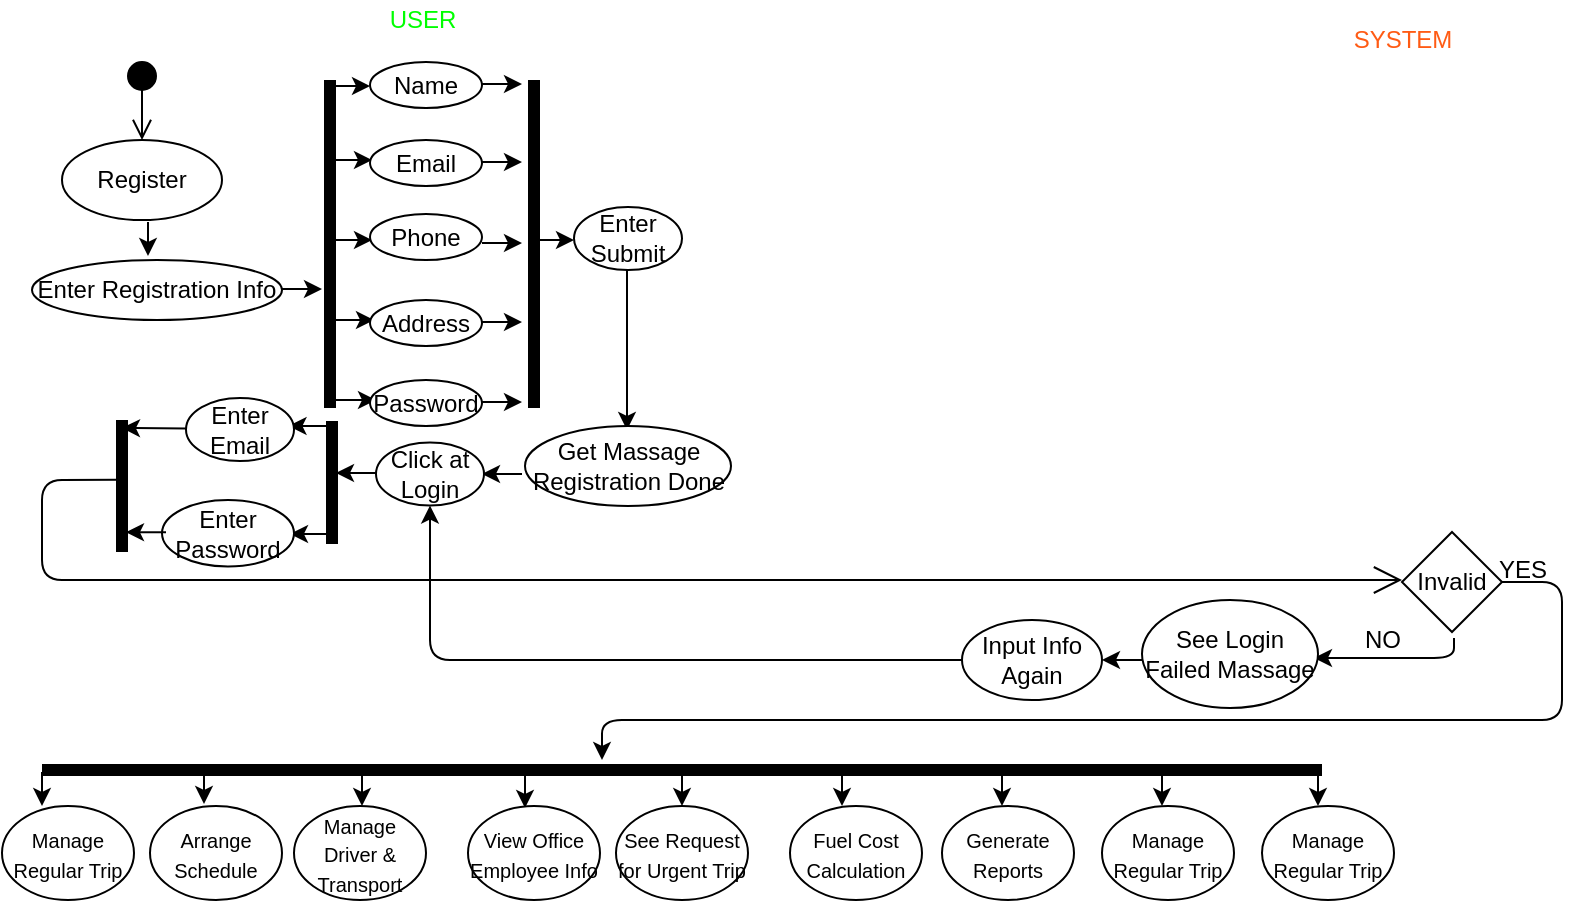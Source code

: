 <mxfile version="14.9.6" type="github">
  <diagram id="HthFx6uO3zYo_ckJuj4v" name="Page-1">
    <mxGraphModel dx="1038" dy="579" grid="1" gridSize="10" guides="1" tooltips="1" connect="1" arrows="1" fold="1" page="1" pageScale="1" pageWidth="827" pageHeight="1169" math="0" shadow="0">
      <root>
        <mxCell id="0" />
        <mxCell id="1" parent="0" />
        <mxCell id="RfUzpFnTfJlXqgFR28xh-3" value="" style="html=1;verticalAlign=bottom;startArrow=circle;startFill=1;endArrow=open;startSize=6;endSize=8;" edge="1" parent="1">
          <mxGeometry width="80" relative="1" as="geometry">
            <mxPoint x="90" y="30" as="sourcePoint" />
            <mxPoint x="90" y="70" as="targetPoint" />
          </mxGeometry>
        </mxCell>
        <mxCell id="RfUzpFnTfJlXqgFR28xh-4" value="Register" style="ellipse;whiteSpace=wrap;html=1;" vertex="1" parent="1">
          <mxGeometry x="50" y="70" width="80" height="40" as="geometry" />
        </mxCell>
        <mxCell id="RfUzpFnTfJlXqgFR28xh-6" value="" style="endArrow=classic;html=1;" edge="1" parent="1">
          <mxGeometry width="50" height="50" relative="1" as="geometry">
            <mxPoint x="93" y="111" as="sourcePoint" />
            <mxPoint x="93" y="128" as="targetPoint" />
          </mxGeometry>
        </mxCell>
        <mxCell id="RfUzpFnTfJlXqgFR28xh-7" value="Enter Registration Info" style="ellipse;whiteSpace=wrap;html=1;" vertex="1" parent="1">
          <mxGeometry x="35" y="130" width="125" height="30" as="geometry" />
        </mxCell>
        <mxCell id="RfUzpFnTfJlXqgFR28xh-8" value="" style="shape=line;html=1;strokeWidth=6;rotation=-90;" vertex="1" parent="1">
          <mxGeometry x="102" y="117" width="164" height="10" as="geometry" />
        </mxCell>
        <mxCell id="RfUzpFnTfJlXqgFR28xh-10" value="" style="endArrow=classic;html=1;" edge="1" parent="1">
          <mxGeometry width="50" height="50" relative="1" as="geometry">
            <mxPoint x="160" y="144.5" as="sourcePoint" />
            <mxPoint x="180" y="144.5" as="targetPoint" />
          </mxGeometry>
        </mxCell>
        <mxCell id="RfUzpFnTfJlXqgFR28xh-11" value="" style="endArrow=classic;html=1;" edge="1" parent="1">
          <mxGeometry width="50" height="50" relative="1" as="geometry">
            <mxPoint x="184" y="43" as="sourcePoint" />
            <mxPoint x="204" y="43" as="targetPoint" />
          </mxGeometry>
        </mxCell>
        <mxCell id="RfUzpFnTfJlXqgFR28xh-12" value="" style="endArrow=classic;html=1;" edge="1" parent="1">
          <mxGeometry width="50" height="50" relative="1" as="geometry">
            <mxPoint x="185" y="80" as="sourcePoint" />
            <mxPoint x="205" y="80" as="targetPoint" />
          </mxGeometry>
        </mxCell>
        <mxCell id="RfUzpFnTfJlXqgFR28xh-13" value="" style="endArrow=classic;html=1;" edge="1" parent="1">
          <mxGeometry width="50" height="50" relative="1" as="geometry">
            <mxPoint x="185" y="120" as="sourcePoint" />
            <mxPoint x="205" y="120" as="targetPoint" />
          </mxGeometry>
        </mxCell>
        <mxCell id="RfUzpFnTfJlXqgFR28xh-14" value="" style="endArrow=classic;html=1;" edge="1" parent="1">
          <mxGeometry width="50" height="50" relative="1" as="geometry">
            <mxPoint x="186" y="160" as="sourcePoint" />
            <mxPoint x="206" y="160" as="targetPoint" />
          </mxGeometry>
        </mxCell>
        <mxCell id="RfUzpFnTfJlXqgFR28xh-15" value="" style="endArrow=classic;html=1;" edge="1" parent="1">
          <mxGeometry width="50" height="50" relative="1" as="geometry">
            <mxPoint x="187" y="200" as="sourcePoint" />
            <mxPoint x="207" y="200" as="targetPoint" />
          </mxGeometry>
        </mxCell>
        <mxCell id="RfUzpFnTfJlXqgFR28xh-16" value="Name" style="ellipse;whiteSpace=wrap;html=1;" vertex="1" parent="1">
          <mxGeometry x="204" y="31" width="56" height="23" as="geometry" />
        </mxCell>
        <mxCell id="RfUzpFnTfJlXqgFR28xh-18" value="Email" style="ellipse;whiteSpace=wrap;html=1;" vertex="1" parent="1">
          <mxGeometry x="204" y="70" width="56" height="23" as="geometry" />
        </mxCell>
        <mxCell id="RfUzpFnTfJlXqgFR28xh-19" value="Phone" style="ellipse;whiteSpace=wrap;html=1;" vertex="1" parent="1">
          <mxGeometry x="204" y="107" width="56" height="23" as="geometry" />
        </mxCell>
        <mxCell id="RfUzpFnTfJlXqgFR28xh-20" value="Address" style="ellipse;whiteSpace=wrap;html=1;" vertex="1" parent="1">
          <mxGeometry x="204" y="150" width="56" height="23" as="geometry" />
        </mxCell>
        <mxCell id="RfUzpFnTfJlXqgFR28xh-21" value="Password" style="ellipse;whiteSpace=wrap;html=1;" vertex="1" parent="1">
          <mxGeometry x="204" y="190" width="56" height="23" as="geometry" />
        </mxCell>
        <mxCell id="RfUzpFnTfJlXqgFR28xh-22" value="" style="endArrow=classic;html=1;" edge="1" parent="1">
          <mxGeometry width="50" height="50" relative="1" as="geometry">
            <mxPoint x="260" y="42" as="sourcePoint" />
            <mxPoint x="280" y="42" as="targetPoint" />
          </mxGeometry>
        </mxCell>
        <mxCell id="RfUzpFnTfJlXqgFR28xh-23" value="" style="endArrow=classic;html=1;" edge="1" parent="1">
          <mxGeometry width="50" height="50" relative="1" as="geometry">
            <mxPoint x="260" y="81" as="sourcePoint" />
            <mxPoint x="280" y="81" as="targetPoint" />
          </mxGeometry>
        </mxCell>
        <mxCell id="RfUzpFnTfJlXqgFR28xh-24" value="" style="endArrow=classic;html=1;" edge="1" parent="1">
          <mxGeometry width="50" height="50" relative="1" as="geometry">
            <mxPoint x="260" y="121.5" as="sourcePoint" />
            <mxPoint x="280" y="121.5" as="targetPoint" />
          </mxGeometry>
        </mxCell>
        <mxCell id="RfUzpFnTfJlXqgFR28xh-25" value="" style="endArrow=classic;html=1;" edge="1" parent="1">
          <mxGeometry width="50" height="50" relative="1" as="geometry">
            <mxPoint x="260" y="161" as="sourcePoint" />
            <mxPoint x="280" y="161" as="targetPoint" />
          </mxGeometry>
        </mxCell>
        <mxCell id="RfUzpFnTfJlXqgFR28xh-26" value="" style="endArrow=classic;html=1;" edge="1" parent="1">
          <mxGeometry width="50" height="50" relative="1" as="geometry">
            <mxPoint x="260" y="201" as="sourcePoint" />
            <mxPoint x="280" y="201" as="targetPoint" />
          </mxGeometry>
        </mxCell>
        <mxCell id="RfUzpFnTfJlXqgFR28xh-27" value="" style="shape=line;html=1;strokeWidth=6;rotation=-90;" vertex="1" parent="1">
          <mxGeometry x="204" y="117" width="164" height="10" as="geometry" />
        </mxCell>
        <mxCell id="RfUzpFnTfJlXqgFR28xh-28" value="" style="endArrow=classic;html=1;" edge="1" parent="1">
          <mxGeometry width="50" height="50" relative="1" as="geometry">
            <mxPoint x="286" y="120" as="sourcePoint" />
            <mxPoint x="306" y="120" as="targetPoint" />
          </mxGeometry>
        </mxCell>
        <mxCell id="RfUzpFnTfJlXqgFR28xh-29" value="Enter Submit" style="ellipse;whiteSpace=wrap;html=1;" vertex="1" parent="1">
          <mxGeometry x="306" y="103.5" width="54" height="31.5" as="geometry" />
        </mxCell>
        <mxCell id="RfUzpFnTfJlXqgFR28xh-30" value="" style="endArrow=classic;html=1;" edge="1" parent="1">
          <mxGeometry width="50" height="50" relative="1" as="geometry">
            <mxPoint x="332.5" y="135" as="sourcePoint" />
            <mxPoint x="332.5" y="215" as="targetPoint" />
          </mxGeometry>
        </mxCell>
        <mxCell id="RfUzpFnTfJlXqgFR28xh-31" value="Get Massage Registration Done" style="ellipse;whiteSpace=wrap;html=1;" vertex="1" parent="1">
          <mxGeometry x="281.5" y="213" width="103" height="40" as="geometry" />
        </mxCell>
        <mxCell id="RfUzpFnTfJlXqgFR28xh-32" value="" style="endArrow=classic;html=1;" edge="1" parent="1">
          <mxGeometry width="50" height="50" relative="1" as="geometry">
            <mxPoint x="280" y="237" as="sourcePoint" />
            <mxPoint x="260" y="237" as="targetPoint" />
          </mxGeometry>
        </mxCell>
        <mxCell id="RfUzpFnTfJlXqgFR28xh-33" value="Click at Login" style="ellipse;whiteSpace=wrap;html=1;" vertex="1" parent="1">
          <mxGeometry x="207" y="221.25" width="54" height="31.5" as="geometry" />
        </mxCell>
        <mxCell id="RfUzpFnTfJlXqgFR28xh-34" value="" style="endArrow=classic;html=1;" edge="1" parent="1">
          <mxGeometry width="50" height="50" relative="1" as="geometry">
            <mxPoint x="207" y="236.5" as="sourcePoint" />
            <mxPoint x="187" y="236.5" as="targetPoint" />
          </mxGeometry>
        </mxCell>
        <mxCell id="RfUzpFnTfJlXqgFR28xh-35" value="" style="shape=line;html=1;strokeWidth=6;rotation=-90;" vertex="1" parent="1">
          <mxGeometry x="154.25" y="236.25" width="61.5" height="10" as="geometry" />
        </mxCell>
        <mxCell id="RfUzpFnTfJlXqgFR28xh-36" value="" style="endArrow=classic;html=1;" edge="1" parent="1">
          <mxGeometry width="50" height="50" relative="1" as="geometry">
            <mxPoint x="183.25" y="213" as="sourcePoint" />
            <mxPoint x="163.25" y="213" as="targetPoint" />
          </mxGeometry>
        </mxCell>
        <mxCell id="RfUzpFnTfJlXqgFR28xh-37" value="" style="endArrow=classic;html=1;" edge="1" parent="1">
          <mxGeometry width="50" height="50" relative="1" as="geometry">
            <mxPoint x="184" y="267" as="sourcePoint" />
            <mxPoint x="164" y="267" as="targetPoint" />
          </mxGeometry>
        </mxCell>
        <mxCell id="RfUzpFnTfJlXqgFR28xh-38" value="Enter Email" style="ellipse;whiteSpace=wrap;html=1;" vertex="1" parent="1">
          <mxGeometry x="112" y="199" width="54" height="31.5" as="geometry" />
        </mxCell>
        <mxCell id="RfUzpFnTfJlXqgFR28xh-39" value="Enter Password" style="ellipse;whiteSpace=wrap;html=1;" vertex="1" parent="1">
          <mxGeometry x="100" y="250" width="66" height="33.25" as="geometry" />
        </mxCell>
        <mxCell id="RfUzpFnTfJlXqgFR28xh-40" value="" style="shape=line;html=1;strokeWidth=6;rotation=-90;" vertex="1" parent="1">
          <mxGeometry x="47" y="238" width="66" height="10" as="geometry" />
        </mxCell>
        <mxCell id="RfUzpFnTfJlXqgFR28xh-41" value="" style="endArrow=classic;html=1;" edge="1" parent="1">
          <mxGeometry width="50" height="50" relative="1" as="geometry">
            <mxPoint x="112" y="214.25" as="sourcePoint" />
            <mxPoint x="80" y="214" as="targetPoint" />
          </mxGeometry>
        </mxCell>
        <mxCell id="RfUzpFnTfJlXqgFR28xh-42" value="" style="endArrow=classic;html=1;" edge="1" parent="1">
          <mxGeometry width="50" height="50" relative="1" as="geometry">
            <mxPoint x="102" y="266.13" as="sourcePoint" />
            <mxPoint x="82" y="266.13" as="targetPoint" />
          </mxGeometry>
        </mxCell>
        <mxCell id="RfUzpFnTfJlXqgFR28xh-43" value="" style="endArrow=open;endFill=1;endSize=12;html=1;exitX=0.548;exitY=0.3;exitDx=0;exitDy=0;exitPerimeter=0;" edge="1" parent="1" source="RfUzpFnTfJlXqgFR28xh-40">
          <mxGeometry width="160" relative="1" as="geometry">
            <mxPoint x="330" y="170" as="sourcePoint" />
            <mxPoint x="720" y="290" as="targetPoint" />
            <Array as="points">
              <mxPoint x="40" y="240" />
              <mxPoint x="40" y="290" />
            </Array>
          </mxGeometry>
        </mxCell>
        <mxCell id="RfUzpFnTfJlXqgFR28xh-44" value="&lt;font color=&quot;#00ff00&quot;&gt;USER&lt;/font&gt;" style="text;html=1;align=center;verticalAlign=middle;resizable=0;points=[];autosize=1;strokeColor=none;" vertex="1" parent="1">
          <mxGeometry x="205" width="50" height="20" as="geometry" />
        </mxCell>
        <mxCell id="RfUzpFnTfJlXqgFR28xh-45" value="&lt;font color=&quot;#ff5b14&quot;&gt;SYSTEM&lt;/font&gt;" style="text;html=1;align=center;verticalAlign=middle;resizable=0;points=[];autosize=1;strokeColor=none;" vertex="1" parent="1">
          <mxGeometry x="685" y="10" width="70" height="20" as="geometry" />
        </mxCell>
        <mxCell id="RfUzpFnTfJlXqgFR28xh-46" value="Invalid" style="rhombus;whiteSpace=wrap;html=1;strokeColor=#000000;" vertex="1" parent="1">
          <mxGeometry x="720" y="266" width="50" height="50" as="geometry" />
        </mxCell>
        <mxCell id="RfUzpFnTfJlXqgFR28xh-47" value="" style="endArrow=classic;html=1;" edge="1" parent="1">
          <mxGeometry width="50" height="50" relative="1" as="geometry">
            <mxPoint x="746" y="319" as="sourcePoint" />
            <mxPoint x="676" y="329" as="targetPoint" />
            <Array as="points">
              <mxPoint x="746" y="329" />
            </Array>
          </mxGeometry>
        </mxCell>
        <mxCell id="RfUzpFnTfJlXqgFR28xh-48" value="NO" style="text;html=1;align=center;verticalAlign=middle;resizable=0;points=[];autosize=1;strokeColor=none;" vertex="1" parent="1">
          <mxGeometry x="695" y="310" width="30" height="20" as="geometry" />
        </mxCell>
        <mxCell id="RfUzpFnTfJlXqgFR28xh-49" value="See Login Failed Massage" style="ellipse;whiteSpace=wrap;html=1;" vertex="1" parent="1">
          <mxGeometry x="590" y="300" width="88" height="54" as="geometry" />
        </mxCell>
        <mxCell id="RfUzpFnTfJlXqgFR28xh-50" value="" style="endArrow=classic;html=1;" edge="1" parent="1">
          <mxGeometry width="50" height="50" relative="1" as="geometry">
            <mxPoint x="590" y="330" as="sourcePoint" />
            <mxPoint x="570" y="330" as="targetPoint" />
          </mxGeometry>
        </mxCell>
        <mxCell id="RfUzpFnTfJlXqgFR28xh-51" value="Input Info Again" style="ellipse;whiteSpace=wrap;html=1;" vertex="1" parent="1">
          <mxGeometry x="500" y="310" width="70" height="40" as="geometry" />
        </mxCell>
        <mxCell id="RfUzpFnTfJlXqgFR28xh-52" value="" style="endArrow=classic;html=1;exitX=0;exitY=0.5;exitDx=0;exitDy=0;entryX=0.5;entryY=1;entryDx=0;entryDy=0;" edge="1" parent="1" source="RfUzpFnTfJlXqgFR28xh-51" target="RfUzpFnTfJlXqgFR28xh-33">
          <mxGeometry width="50" height="50" relative="1" as="geometry">
            <mxPoint x="390" y="190" as="sourcePoint" />
            <mxPoint x="440" y="140" as="targetPoint" />
            <Array as="points">
              <mxPoint x="234" y="330" />
            </Array>
          </mxGeometry>
        </mxCell>
        <mxCell id="RfUzpFnTfJlXqgFR28xh-53" value="" style="endArrow=classic;html=1;exitX=1;exitY=0.5;exitDx=0;exitDy=0;" edge="1" parent="1" source="RfUzpFnTfJlXqgFR28xh-46">
          <mxGeometry width="50" height="50" relative="1" as="geometry">
            <mxPoint x="390" y="290" as="sourcePoint" />
            <mxPoint x="320" y="380" as="targetPoint" />
            <Array as="points">
              <mxPoint x="800" y="291" />
              <mxPoint x="800" y="360" />
              <mxPoint x="320" y="360" />
            </Array>
          </mxGeometry>
        </mxCell>
        <mxCell id="RfUzpFnTfJlXqgFR28xh-54" value="YES" style="text;html=1;align=center;verticalAlign=middle;resizable=0;points=[];autosize=1;strokeColor=none;" vertex="1" parent="1">
          <mxGeometry x="760" y="275" width="40" height="20" as="geometry" />
        </mxCell>
        <mxCell id="RfUzpFnTfJlXqgFR28xh-55" value="" style="shape=line;html=1;strokeWidth=6;rotation=0;" vertex="1" parent="1">
          <mxGeometry x="40" y="380" width="640" height="10" as="geometry" />
        </mxCell>
        <mxCell id="RfUzpFnTfJlXqgFR28xh-56" value="" style="endArrow=classic;html=1;" edge="1" parent="1">
          <mxGeometry width="50" height="50" relative="1" as="geometry">
            <mxPoint x="40" y="386" as="sourcePoint" />
            <mxPoint x="40" y="403" as="targetPoint" />
          </mxGeometry>
        </mxCell>
        <mxCell id="RfUzpFnTfJlXqgFR28xh-57" value="" style="endArrow=classic;html=1;" edge="1" parent="1">
          <mxGeometry width="50" height="50" relative="1" as="geometry">
            <mxPoint x="121" y="385" as="sourcePoint" />
            <mxPoint x="121" y="402" as="targetPoint" />
          </mxGeometry>
        </mxCell>
        <mxCell id="RfUzpFnTfJlXqgFR28xh-58" value="" style="endArrow=classic;html=1;" edge="1" parent="1">
          <mxGeometry width="50" height="50" relative="1" as="geometry">
            <mxPoint x="200" y="386" as="sourcePoint" />
            <mxPoint x="200" y="403" as="targetPoint" />
          </mxGeometry>
        </mxCell>
        <mxCell id="RfUzpFnTfJlXqgFR28xh-59" value="" style="endArrow=classic;html=1;" edge="1" parent="1">
          <mxGeometry width="50" height="50" relative="1" as="geometry">
            <mxPoint x="281.5" y="387" as="sourcePoint" />
            <mxPoint x="281.5" y="404" as="targetPoint" />
          </mxGeometry>
        </mxCell>
        <mxCell id="RfUzpFnTfJlXqgFR28xh-60" value="" style="endArrow=classic;html=1;" edge="1" parent="1">
          <mxGeometry width="50" height="50" relative="1" as="geometry">
            <mxPoint x="360" y="386" as="sourcePoint" />
            <mxPoint x="360" y="403" as="targetPoint" />
          </mxGeometry>
        </mxCell>
        <mxCell id="RfUzpFnTfJlXqgFR28xh-61" value="" style="endArrow=classic;html=1;" edge="1" parent="1">
          <mxGeometry width="50" height="50" relative="1" as="geometry">
            <mxPoint x="440" y="386" as="sourcePoint" />
            <mxPoint x="440" y="403" as="targetPoint" />
          </mxGeometry>
        </mxCell>
        <mxCell id="RfUzpFnTfJlXqgFR28xh-62" value="" style="endArrow=classic;html=1;" edge="1" parent="1">
          <mxGeometry width="50" height="50" relative="1" as="geometry">
            <mxPoint x="520" y="386" as="sourcePoint" />
            <mxPoint x="520" y="403" as="targetPoint" />
          </mxGeometry>
        </mxCell>
        <mxCell id="RfUzpFnTfJlXqgFR28xh-63" value="" style="endArrow=classic;html=1;" edge="1" parent="1">
          <mxGeometry width="50" height="50" relative="1" as="geometry">
            <mxPoint x="600" y="386" as="sourcePoint" />
            <mxPoint x="600" y="403" as="targetPoint" />
          </mxGeometry>
        </mxCell>
        <mxCell id="RfUzpFnTfJlXqgFR28xh-64" value="" style="endArrow=classic;html=1;" edge="1" parent="1">
          <mxGeometry width="50" height="50" relative="1" as="geometry">
            <mxPoint x="678" y="386" as="sourcePoint" />
            <mxPoint x="678" y="403" as="targetPoint" />
          </mxGeometry>
        </mxCell>
        <mxCell id="RfUzpFnTfJlXqgFR28xh-65" value="&lt;font style=&quot;font-size: 10px&quot;&gt;Manage Regular Trip&lt;/font&gt;" style="ellipse;whiteSpace=wrap;html=1;" vertex="1" parent="1">
          <mxGeometry x="20" y="403" width="66" height="47" as="geometry" />
        </mxCell>
        <mxCell id="RfUzpFnTfJlXqgFR28xh-66" value="&lt;font style=&quot;font-size: 10px&quot;&gt;Arrange Schedule&lt;/font&gt;" style="ellipse;whiteSpace=wrap;html=1;" vertex="1" parent="1">
          <mxGeometry x="94" y="403" width="66" height="47" as="geometry" />
        </mxCell>
        <mxCell id="RfUzpFnTfJlXqgFR28xh-67" value="&lt;font style=&quot;font-size: 10px&quot;&gt;Manage Driver &amp;amp; Transport&lt;/font&gt;" style="ellipse;whiteSpace=wrap;html=1;" vertex="1" parent="1">
          <mxGeometry x="166" y="403" width="66" height="47" as="geometry" />
        </mxCell>
        <mxCell id="RfUzpFnTfJlXqgFR28xh-68" value="&lt;font style=&quot;font-size: 10px&quot;&gt;View Office Employee Info&lt;/font&gt;" style="ellipse;whiteSpace=wrap;html=1;" vertex="1" parent="1">
          <mxGeometry x="253" y="403" width="66" height="47" as="geometry" />
        </mxCell>
        <mxCell id="RfUzpFnTfJlXqgFR28xh-69" value="&lt;font style=&quot;font-size: 10px&quot;&gt;See Request for Urgent Trip&lt;/font&gt;" style="ellipse;whiteSpace=wrap;html=1;" vertex="1" parent="1">
          <mxGeometry x="327" y="403" width="66" height="47" as="geometry" />
        </mxCell>
        <mxCell id="RfUzpFnTfJlXqgFR28xh-70" value="&lt;font style=&quot;font-size: 10px&quot;&gt;Fuel Cost Calculation&lt;/font&gt;" style="ellipse;whiteSpace=wrap;html=1;" vertex="1" parent="1">
          <mxGeometry x="414" y="403" width="66" height="47" as="geometry" />
        </mxCell>
        <mxCell id="RfUzpFnTfJlXqgFR28xh-71" value="&lt;font style=&quot;font-size: 10px&quot;&gt;Generate Reports&lt;/font&gt;" style="ellipse;whiteSpace=wrap;html=1;" vertex="1" parent="1">
          <mxGeometry x="490" y="403" width="66" height="47" as="geometry" />
        </mxCell>
        <mxCell id="RfUzpFnTfJlXqgFR28xh-72" value="&lt;font style=&quot;font-size: 10px&quot;&gt;Manage Regular Trip&lt;/font&gt;" style="ellipse;whiteSpace=wrap;html=1;" vertex="1" parent="1">
          <mxGeometry x="570" y="403" width="66" height="47" as="geometry" />
        </mxCell>
        <mxCell id="RfUzpFnTfJlXqgFR28xh-73" value="&lt;font style=&quot;font-size: 10px&quot;&gt;Manage Regular Trip&lt;/font&gt;" style="ellipse;whiteSpace=wrap;html=1;" vertex="1" parent="1">
          <mxGeometry x="650" y="403" width="66" height="47" as="geometry" />
        </mxCell>
      </root>
    </mxGraphModel>
  </diagram>
</mxfile>
